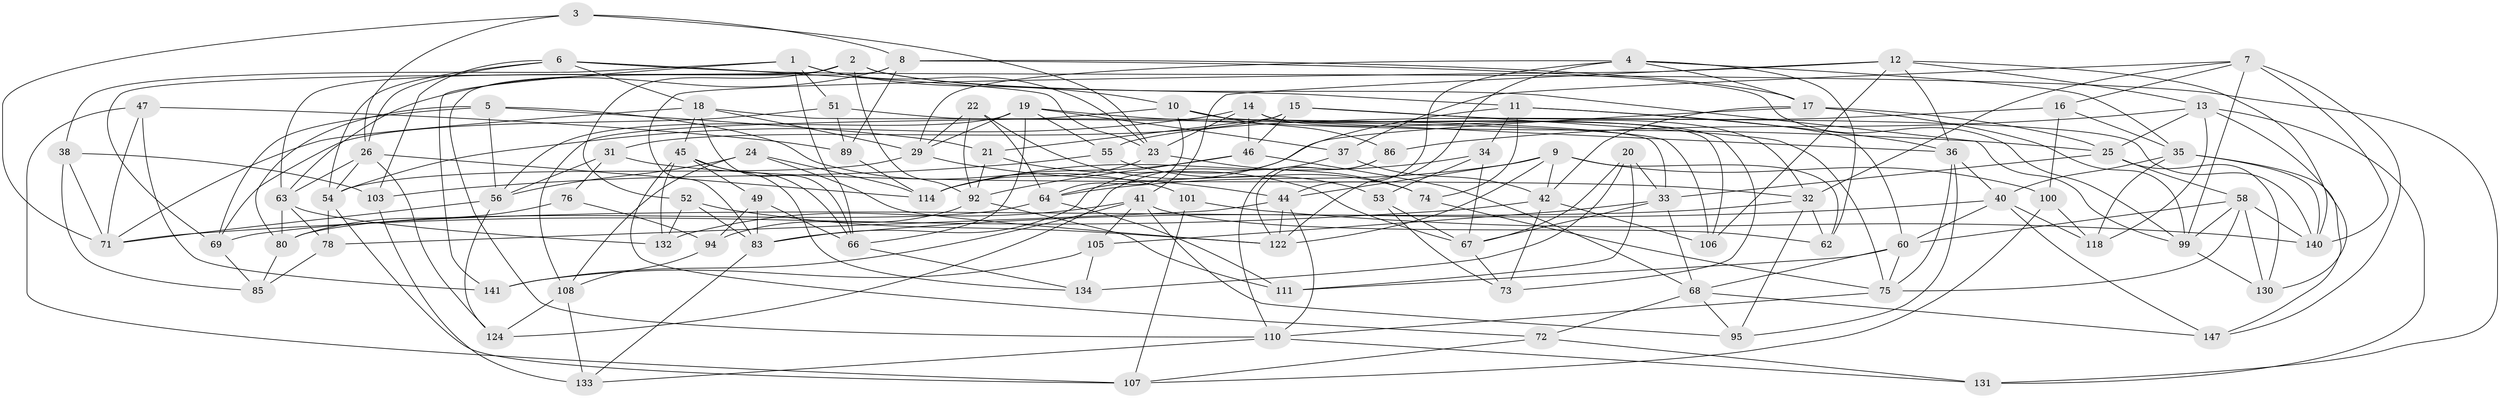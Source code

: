 // Generated by graph-tools (version 1.1) at 2025/24/03/03/25 07:24:24]
// undirected, 95 vertices, 238 edges
graph export_dot {
graph [start="1"]
  node [color=gray90,style=filled];
  1 [super="+116"];
  2 [super="+113"];
  3;
  4 [super="+27"];
  5 [super="+143"];
  6 [super="+70"];
  7 [super="+77"];
  8 [super="+98"];
  9 [super="+137"];
  10 [super="+28"];
  11 [super="+148"];
  12 [super="+129"];
  13 [super="+117"];
  14 [super="+30"];
  15 [super="+87"];
  16;
  17 [super="+119"];
  18 [super="+142"];
  19 [super="+61"];
  20;
  21;
  22;
  23 [super="+128"];
  24;
  25 [super="+136"];
  26 [super="+135"];
  29 [super="+50"];
  31;
  32 [super="+59"];
  33 [super="+39"];
  34;
  35 [super="+138"];
  36 [super="+43"];
  37;
  38;
  40 [super="+57"];
  41 [super="+102"];
  42 [super="+93"];
  44 [super="+79"];
  45 [super="+65"];
  46 [super="+48"];
  47;
  49;
  51;
  52;
  53;
  54 [super="+91"];
  55;
  56 [super="+146"];
  58 [super="+81"];
  60 [super="+104"];
  62;
  63 [super="+123"];
  64 [super="+84"];
  66 [super="+127"];
  67 [super="+82"];
  68 [super="+120"];
  69 [super="+88"];
  71 [super="+96"];
  72;
  73;
  74;
  75 [super="+90"];
  76;
  78;
  80 [super="+125"];
  83 [super="+112"];
  85;
  86;
  89;
  92 [super="+97"];
  94;
  95;
  99 [super="+139"];
  100;
  101;
  103;
  105;
  106;
  107 [super="+109"];
  108 [super="+121"];
  110 [super="+126"];
  111;
  114 [super="+115"];
  118;
  122 [super="+144"];
  124;
  130;
  131;
  132;
  133;
  134;
  140 [super="+145"];
  141;
  147;
  1 -- 66;
  1 -- 10;
  1 -- 51;
  1 -- 141;
  1 -- 38;
  1 -- 23;
  2 -- 11;
  2 -- 99;
  2 -- 92;
  2 -- 69;
  2 -- 52;
  2 -- 63;
  3 -- 8;
  3 -- 71;
  3 -- 26;
  3 -- 23;
  4 -- 35;
  4 -- 62;
  4 -- 17;
  4 -- 122;
  4 -- 29;
  4 -- 44;
  5 -- 101;
  5 -- 56;
  5 -- 21;
  5 -- 80;
  5 -- 69 [weight=2];
  6 -- 103;
  6 -- 131;
  6 -- 18;
  6 -- 26;
  6 -- 54;
  6 -- 23;
  7 -- 37;
  7 -- 140;
  7 -- 16;
  7 -- 32;
  7 -- 99;
  7 -- 147;
  8 -- 17;
  8 -- 99;
  8 -- 89;
  8 -- 110;
  8 -- 63;
  9 -- 100;
  9 -- 62;
  9 -- 122;
  9 -- 44;
  9 -- 42;
  9 -- 64;
  10 -- 86;
  10 -- 36;
  10 -- 108 [weight=2];
  10 -- 64;
  11 -- 74;
  11 -- 60;
  11 -- 83;
  11 -- 34;
  11 -- 36;
  12 -- 106;
  12 -- 140;
  12 -- 83;
  12 -- 41;
  12 -- 13;
  12 -- 36;
  13 -- 118;
  13 -- 86;
  13 -- 130;
  13 -- 131;
  13 -- 25;
  14 -- 106;
  14 -- 54;
  14 -- 73;
  14 -- 46;
  14 -- 32;
  14 -- 23;
  15 -- 21;
  15 -- 31;
  15 -- 46 [weight=2];
  15 -- 75;
  15 -- 140;
  16 -- 55;
  16 -- 35;
  16 -- 100;
  17 -- 42;
  17 -- 25;
  17 -- 64;
  17 -- 99;
  18 -- 66;
  18 -- 33;
  18 -- 45;
  18 -- 29;
  18 -- 71;
  19 -- 66;
  19 -- 55;
  19 -- 37;
  19 -- 56;
  19 -- 29;
  19 -- 25;
  20 -- 134;
  20 -- 111;
  20 -- 67;
  20 -- 33;
  21 -- 67;
  21 -- 92;
  22 -- 29;
  22 -- 53;
  22 -- 92;
  22 -- 64;
  23 -- 74;
  23 -- 114;
  24 -- 108;
  24 -- 114;
  24 -- 56;
  24 -- 122;
  25 -- 33;
  25 -- 130;
  25 -- 58;
  26 -- 54;
  26 -- 114;
  26 -- 124;
  26 -- 63;
  29 -- 54;
  29 -- 44;
  31 -- 76;
  31 -- 32;
  31 -- 56;
  32 -- 95;
  32 -- 62;
  32 -- 69;
  33 -- 67;
  33 -- 68;
  33 -- 105;
  34 -- 67;
  34 -- 53;
  34 -- 114;
  35 -- 147;
  35 -- 40;
  35 -- 118;
  35 -- 140;
  36 -- 95;
  36 -- 75;
  36 -- 40;
  37 -- 124;
  37 -- 42;
  38 -- 103;
  38 -- 85;
  38 -- 71;
  40 -- 83;
  40 -- 60;
  40 -- 147;
  40 -- 118;
  41 -- 95;
  41 -- 62;
  41 -- 141;
  41 -- 132;
  41 -- 105;
  42 -- 73;
  42 -- 106;
  42 -- 71;
  44 -- 78;
  44 -- 110;
  44 -- 122;
  45 -- 72;
  45 -- 132;
  45 -- 49;
  45 -- 134;
  45 -- 66;
  46 -- 68;
  46 -- 114;
  46 -- 92;
  47 -- 89;
  47 -- 141;
  47 -- 71;
  47 -- 107;
  49 -- 94;
  49 -- 83;
  49 -- 66;
  51 -- 69;
  51 -- 89;
  51 -- 106;
  52 -- 132;
  52 -- 122;
  52 -- 83;
  53 -- 67;
  53 -- 73;
  54 -- 78;
  54 -- 107;
  55 -- 103;
  55 -- 74;
  56 -- 124;
  56 -- 71;
  58 -- 130;
  58 -- 99;
  58 -- 140;
  58 -- 75;
  58 -- 60;
  60 -- 68;
  60 -- 75;
  60 -- 111;
  63 -- 78;
  63 -- 132;
  63 -- 80;
  64 -- 111;
  64 -- 80;
  66 -- 134;
  67 -- 73;
  68 -- 95;
  68 -- 147;
  68 -- 72;
  69 -- 85;
  72 -- 131;
  72 -- 107;
  74 -- 75;
  75 -- 110;
  76 -- 94;
  76 -- 80 [weight=2];
  78 -- 85;
  80 -- 85;
  83 -- 133;
  86 -- 122;
  86 -- 110;
  89 -- 114;
  92 -- 111;
  92 -- 94;
  94 -- 108;
  99 -- 130;
  100 -- 107;
  100 -- 118;
  101 -- 107 [weight=2];
  101 -- 140;
  103 -- 133;
  105 -- 141;
  105 -- 134;
  108 -- 124;
  108 -- 133;
  110 -- 133;
  110 -- 131;
}
